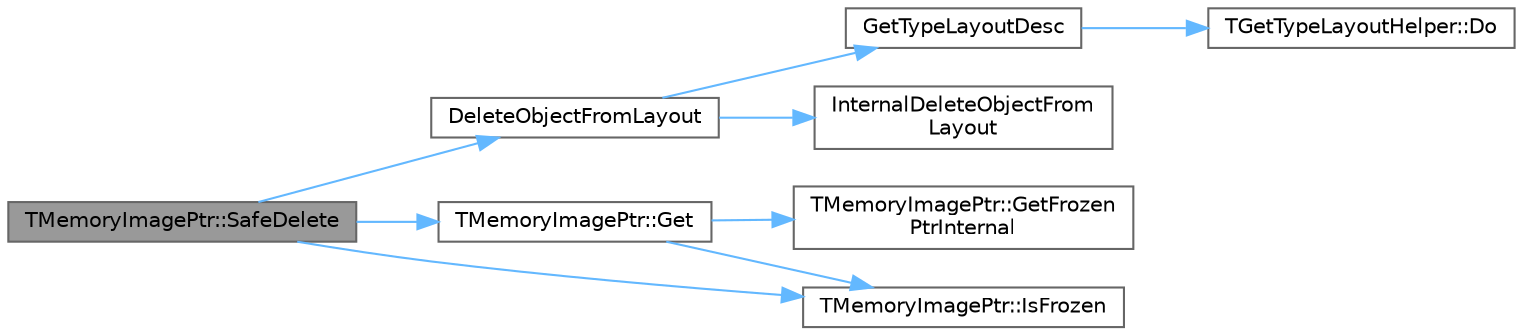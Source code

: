 digraph "TMemoryImagePtr::SafeDelete"
{
 // INTERACTIVE_SVG=YES
 // LATEX_PDF_SIZE
  bgcolor="transparent";
  edge [fontname=Helvetica,fontsize=10,labelfontname=Helvetica,labelfontsize=10];
  node [fontname=Helvetica,fontsize=10,shape=box,height=0.2,width=0.4];
  rankdir="LR";
  Node1 [id="Node000001",label="TMemoryImagePtr::SafeDelete",height=0.2,width=0.4,color="gray40", fillcolor="grey60", style="filled", fontcolor="black",tooltip=" "];
  Node1 -> Node2 [id="edge1_Node000001_Node000002",color="steelblue1",style="solid",tooltip=" "];
  Node2 [id="Node000002",label="DeleteObjectFromLayout",height=0.2,width=0.4,color="grey40", fillcolor="white", style="filled",URL="$d7/d66/MemoryLayout_8h.html#a65b9987f118d07ff1b28973100634141",tooltip=" "];
  Node2 -> Node3 [id="edge2_Node000002_Node000003",color="steelblue1",style="solid",tooltip=" "];
  Node3 [id="Node000003",label="GetTypeLayoutDesc",height=0.2,width=0.4,color="grey40", fillcolor="white", style="filled",URL="$d7/d66/MemoryLayout_8h.html#a91f4a8346e3e85482c1d65ad254c8955",tooltip=" "];
  Node3 -> Node4 [id="edge3_Node000003_Node000004",color="steelblue1",style="solid",tooltip=" "];
  Node4 [id="Node000004",label="TGetTypeLayoutHelper::Do",height=0.2,width=0.4,color="grey40", fillcolor="white", style="filled",URL="$d2/da7/structTGetTypeLayoutHelper.html#ad78a462fc7b0f32fe21e020f91838267",tooltip=" "];
  Node2 -> Node5 [id="edge4_Node000002_Node000005",color="steelblue1",style="solid",tooltip=" "];
  Node5 [id="Node000005",label="InternalDeleteObjectFrom\lLayout",height=0.2,width=0.4,color="grey40", fillcolor="white", style="filled",URL="$d7/d66/MemoryLayout_8h.html#a9f3395b8366375e6bf1b79c1b8f961db",tooltip=" "];
  Node1 -> Node6 [id="edge5_Node000001_Node000006",color="steelblue1",style="solid",tooltip=" "];
  Node6 [id="Node000006",label="TMemoryImagePtr::Get",height=0.2,width=0.4,color="grey40", fillcolor="white", style="filled",URL="$d3/d87/classTMemoryImagePtr.html#a62be375285ef97a5156857f1a9a0eec5",tooltip=" "];
  Node6 -> Node7 [id="edge6_Node000006_Node000007",color="steelblue1",style="solid",tooltip=" "];
  Node7 [id="Node000007",label="TMemoryImagePtr::GetFrozen\lPtrInternal",height=0.2,width=0.4,color="grey40", fillcolor="white", style="filled",URL="$d3/d87/classTMemoryImagePtr.html#a574aafa749dfb83ac87f50d66b22150d",tooltip=" "];
  Node6 -> Node8 [id="edge7_Node000006_Node000008",color="steelblue1",style="solid",tooltip=" "];
  Node8 [id="Node000008",label="TMemoryImagePtr::IsFrozen",height=0.2,width=0.4,color="grey40", fillcolor="white", style="filled",URL="$d3/d87/classTMemoryImagePtr.html#a858b66bc94d0d7ee99ddf83514fd4826",tooltip=" "];
  Node1 -> Node8 [id="edge8_Node000001_Node000008",color="steelblue1",style="solid",tooltip=" "];
}
